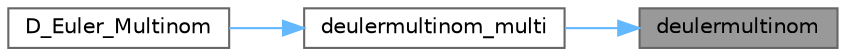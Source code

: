 digraph "deulermultinom"
{
 // LATEX_PDF_SIZE
  bgcolor="transparent";
  edge [fontname=Helvetica,fontsize=10,labelfontname=Helvetica,labelfontsize=10];
  node [fontname=Helvetica,fontsize=10,shape=box,height=0.2,width=0.4];
  rankdir="RL";
  Node1 [id="Node000001",label="deulermultinom",height=0.2,width=0.4,color="gray40", fillcolor="grey60", style="filled", fontcolor="black",tooltip=" "];
  Node1 -> Node2 [id="edge1_Node000001_Node000002",dir="back",color="steelblue1",style="solid",tooltip=" "];
  Node2 [id="Node000002",label="deulermultinom_multi",height=0.2,width=0.4,color="grey40", fillcolor="white", style="filled",URL="$distributions_8c.html#a7f6bc8c3509b09313972b4ccd73c00c5",tooltip=" "];
  Node2 -> Node3 [id="edge2_Node000002_Node000003",dir="back",color="steelblue1",style="solid",tooltip=" "];
  Node3 [id="Node000003",label="D_Euler_Multinom",height=0.2,width=0.4,color="grey40", fillcolor="white", style="filled",URL="$distributions_8c.html#aa055d45aa938bf55afe432967292b892",tooltip=" "];
}
